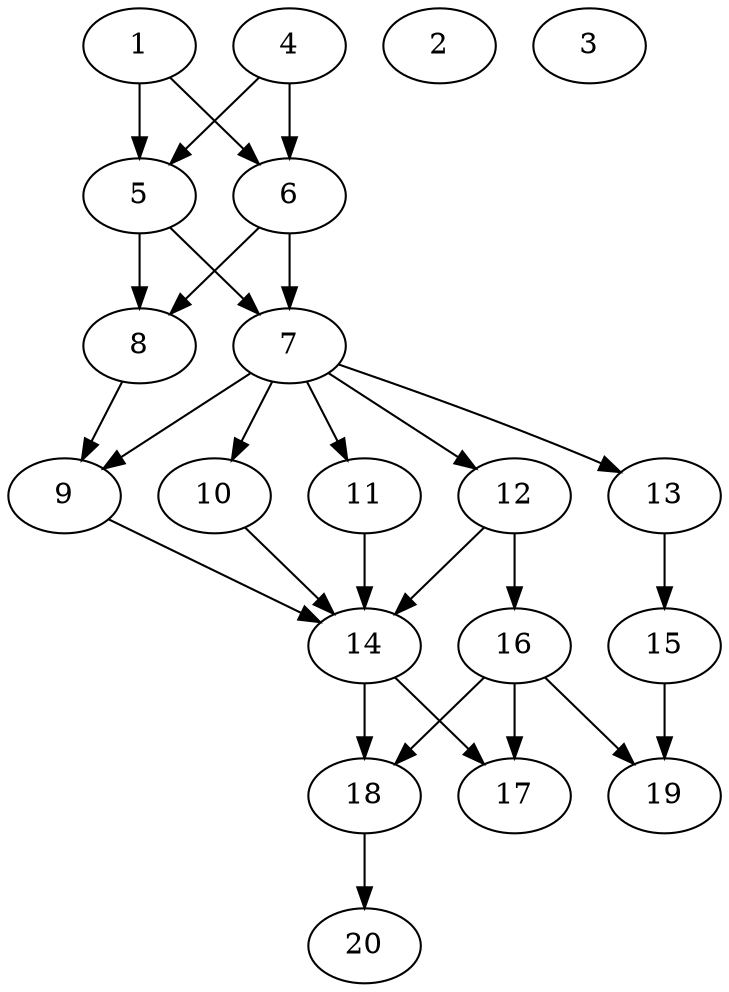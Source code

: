 // DAG automatically generated by daggen at Tue Jul 23 14:27:02 2019
// ./daggen --dot -n 20 --ccr 0.5 --fat 0.5 --regular 0.5 --density 0.7 --mindata 5242880 --maxdata 52428800 
digraph G {
  1 [size="93165568", alpha="0.14", expect_size="46582784"] 
  1 -> 5 [size ="46582784"]
  1 -> 6 [size ="46582784"]
  2 [size="28256256", alpha="0.18", expect_size="14128128"] 
  3 [size="18333696", alpha="0.03", expect_size="9166848"] 
  4 [size="29206528", alpha="0.07", expect_size="14603264"] 
  4 -> 5 [size ="14603264"]
  4 -> 6 [size ="14603264"]
  5 [size="26869760", alpha="0.01", expect_size="13434880"] 
  5 -> 7 [size ="13434880"]
  5 -> 8 [size ="13434880"]
  6 [size="53729280", alpha="0.12", expect_size="26864640"] 
  6 -> 7 [size ="26864640"]
  6 -> 8 [size ="26864640"]
  7 [size="23705600", alpha="0.04", expect_size="11852800"] 
  7 -> 9 [size ="11852800"]
  7 -> 10 [size ="11852800"]
  7 -> 11 [size ="11852800"]
  7 -> 12 [size ="11852800"]
  7 -> 13 [size ="11852800"]
  8 [size="67086336", alpha="0.07", expect_size="33543168"] 
  8 -> 9 [size ="33543168"]
  9 [size="39589888", alpha="0.08", expect_size="19794944"] 
  9 -> 14 [size ="19794944"]
  10 [size="27867136", alpha="0.14", expect_size="13933568"] 
  10 -> 14 [size ="13933568"]
  11 [size="77643776", alpha="0.01", expect_size="38821888"] 
  11 -> 14 [size ="38821888"]
  12 [size="51068928", alpha="0.16", expect_size="25534464"] 
  12 -> 14 [size ="25534464"]
  12 -> 16 [size ="25534464"]
  13 [size="42123264", alpha="0.03", expect_size="21061632"] 
  13 -> 15 [size ="21061632"]
  14 [size="57559040", alpha="0.10", expect_size="28779520"] 
  14 -> 17 [size ="28779520"]
  14 -> 18 [size ="28779520"]
  15 [size="91533312", alpha="0.11", expect_size="45766656"] 
  15 -> 19 [size ="45766656"]
  16 [size="95500288", alpha="0.11", expect_size="47750144"] 
  16 -> 17 [size ="47750144"]
  16 -> 18 [size ="47750144"]
  16 -> 19 [size ="47750144"]
  17 [size="56360960", alpha="0.03", expect_size="28180480"] 
  18 [size="72982528", alpha="0.08", expect_size="36491264"] 
  18 -> 20 [size ="36491264"]
  19 [size="12730368", alpha="0.15", expect_size="6365184"] 
  20 [size="51214336", alpha="0.10", expect_size="25607168"] 
}
